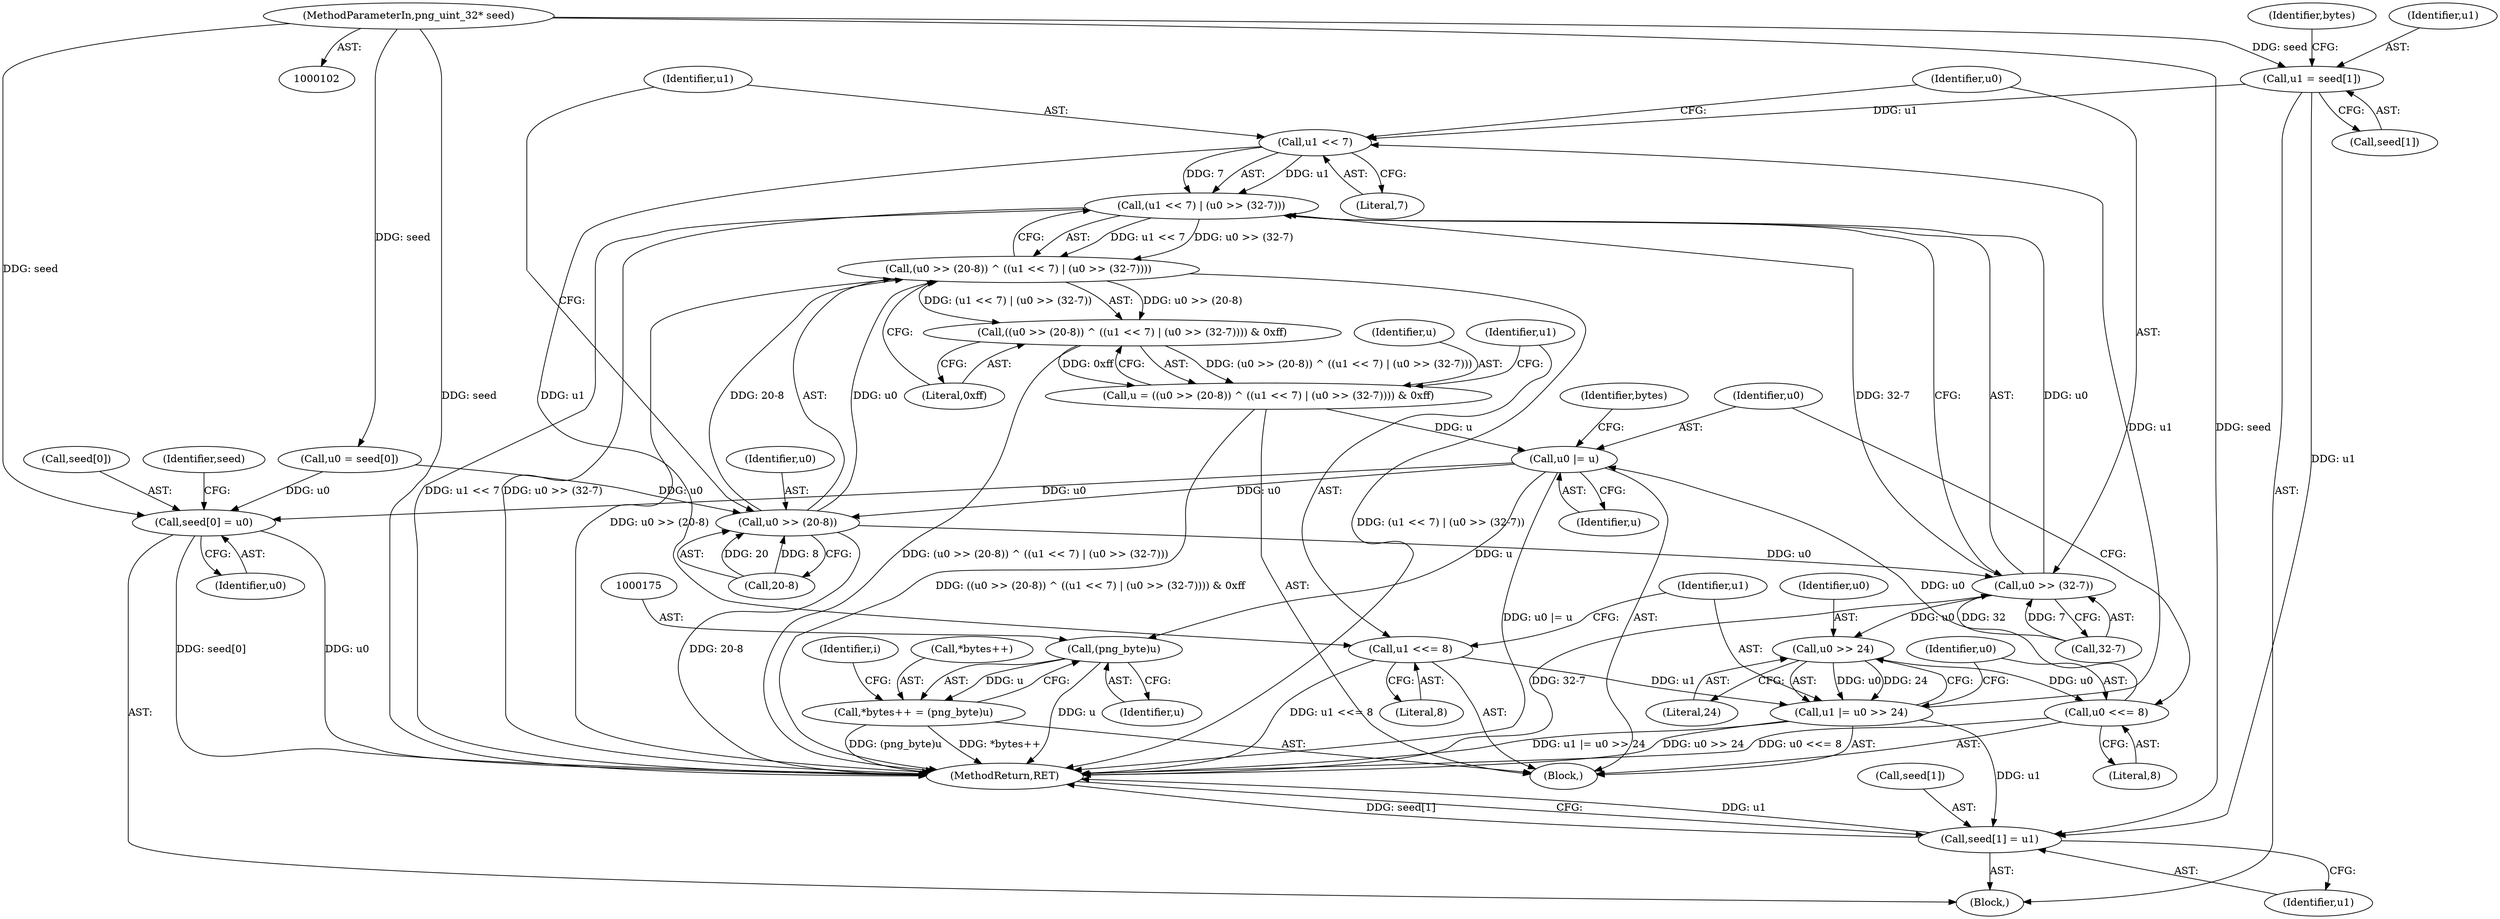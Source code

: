 digraph "0_Android_9d4853418ab2f754c2b63e091c29c5529b8b86ca_170@pointer" {
"1000114" [label="(Call,u1 = seed[1])"];
"1000103" [label="(MethodParameterIn,png_uint_32* seed)"];
"1000147" [label="(Call,u1 << 7)"];
"1000146" [label="(Call,(u1 << 7) | (u0 >> (32-7)))"];
"1000140" [label="(Call,(u0 >> (20-8)) ^ ((u1 << 7) | (u0 >> (32-7))))"];
"1000139" [label="(Call,((u0 >> (20-8)) ^ ((u1 << 7) | (u0 >> (32-7)))) & 0xff)"];
"1000137" [label="(Call,u = ((u0 >> (20-8)) ^ ((u1 << 7) | (u0 >> (32-7)))) & 0xff)"];
"1000167" [label="(Call,u0 |= u)"];
"1000141" [label="(Call,u0 >> (20-8))"];
"1000150" [label="(Call,u0 >> (32-7))"];
"1000161" [label="(Call,u0 >> 24)"];
"1000159" [label="(Call,u1 |= u0 >> 24)"];
"1000182" [label="(Call,seed[1] = u1)"];
"1000164" [label="(Call,u0 <<= 8)"];
"1000174" [label="(Call,(png_byte)u)"];
"1000170" [label="(Call,*bytes++ = (png_byte)u)"];
"1000177" [label="(Call,seed[0] = u0)"];
"1000156" [label="(Call,u1 <<= 8)"];
"1000157" [label="(Identifier,u1)"];
"1000170" [label="(Call,*bytes++ = (png_byte)u)"];
"1000116" [label="(Call,seed[1])"];
"1000151" [label="(Identifier,u0)"];
"1000155" [label="(Literal,0xff)"];
"1000121" [label="(Identifier,bytes)"];
"1000174" [label="(Call,(png_byte)u)"];
"1000158" [label="(Literal,8)"];
"1000187" [label="(MethodReturn,RET)"];
"1000148" [label="(Identifier,u1)"];
"1000183" [label="(Call,seed[1])"];
"1000114" [label="(Call,u1 = seed[1])"];
"1000178" [label="(Call,seed[0])"];
"1000159" [label="(Call,u1 |= u0 >> 24)"];
"1000138" [label="(Identifier,u)"];
"1000184" [label="(Identifier,seed)"];
"1000186" [label="(Identifier,u1)"];
"1000142" [label="(Identifier,u0)"];
"1000169" [label="(Identifier,u)"];
"1000181" [label="(Identifier,u0)"];
"1000152" [label="(Call,32-7)"];
"1000115" [label="(Identifier,u1)"];
"1000137" [label="(Call,u = ((u0 >> (20-8)) ^ ((u1 << 7) | (u0 >> (32-7)))) & 0xff)"];
"1000134" [label="(Identifier,i)"];
"1000162" [label="(Identifier,u0)"];
"1000166" [label="(Literal,8)"];
"1000176" [label="(Identifier,u)"];
"1000140" [label="(Call,(u0 >> (20-8)) ^ ((u1 << 7) | (u0 >> (32-7))))"];
"1000135" [label="(Block,)"];
"1000108" [label="(Call,u0 = seed[0])"];
"1000146" [label="(Call,(u1 << 7) | (u0 >> (32-7)))"];
"1000165" [label="(Identifier,u0)"];
"1000141" [label="(Call,u0 >> (20-8))"];
"1000164" [label="(Call,u0 <<= 8)"];
"1000171" [label="(Call,*bytes++)"];
"1000173" [label="(Identifier,bytes)"];
"1000143" [label="(Call,20-8)"];
"1000161" [label="(Call,u0 >> 24)"];
"1000182" [label="(Call,seed[1] = u1)"];
"1000163" [label="(Literal,24)"];
"1000150" [label="(Call,u0 >> (32-7))"];
"1000139" [label="(Call,((u0 >> (20-8)) ^ ((u1 << 7) | (u0 >> (32-7)))) & 0xff)"];
"1000106" [label="(Block,)"];
"1000156" [label="(Call,u1 <<= 8)"];
"1000167" [label="(Call,u0 |= u)"];
"1000147" [label="(Call,u1 << 7)"];
"1000177" [label="(Call,seed[0] = u0)"];
"1000160" [label="(Identifier,u1)"];
"1000103" [label="(MethodParameterIn,png_uint_32* seed)"];
"1000149" [label="(Literal,7)"];
"1000168" [label="(Identifier,u0)"];
"1000114" -> "1000106"  [label="AST: "];
"1000114" -> "1000116"  [label="CFG: "];
"1000115" -> "1000114"  [label="AST: "];
"1000116" -> "1000114"  [label="AST: "];
"1000121" -> "1000114"  [label="CFG: "];
"1000103" -> "1000114"  [label="DDG: seed"];
"1000114" -> "1000147"  [label="DDG: u1"];
"1000114" -> "1000182"  [label="DDG: u1"];
"1000103" -> "1000102"  [label="AST: "];
"1000103" -> "1000187"  [label="DDG: seed"];
"1000103" -> "1000108"  [label="DDG: seed"];
"1000103" -> "1000177"  [label="DDG: seed"];
"1000103" -> "1000182"  [label="DDG: seed"];
"1000147" -> "1000146"  [label="AST: "];
"1000147" -> "1000149"  [label="CFG: "];
"1000148" -> "1000147"  [label="AST: "];
"1000149" -> "1000147"  [label="AST: "];
"1000151" -> "1000147"  [label="CFG: "];
"1000147" -> "1000146"  [label="DDG: u1"];
"1000147" -> "1000146"  [label="DDG: 7"];
"1000159" -> "1000147"  [label="DDG: u1"];
"1000147" -> "1000156"  [label="DDG: u1"];
"1000146" -> "1000140"  [label="AST: "];
"1000146" -> "1000150"  [label="CFG: "];
"1000150" -> "1000146"  [label="AST: "];
"1000140" -> "1000146"  [label="CFG: "];
"1000146" -> "1000187"  [label="DDG: u0 >> (32-7)"];
"1000146" -> "1000187"  [label="DDG: u1 << 7"];
"1000146" -> "1000140"  [label="DDG: u1 << 7"];
"1000146" -> "1000140"  [label="DDG: u0 >> (32-7)"];
"1000150" -> "1000146"  [label="DDG: u0"];
"1000150" -> "1000146"  [label="DDG: 32-7"];
"1000140" -> "1000139"  [label="AST: "];
"1000141" -> "1000140"  [label="AST: "];
"1000155" -> "1000140"  [label="CFG: "];
"1000140" -> "1000187"  [label="DDG: (u1 << 7) | (u0 >> (32-7))"];
"1000140" -> "1000187"  [label="DDG: u0 >> (20-8)"];
"1000140" -> "1000139"  [label="DDG: u0 >> (20-8)"];
"1000140" -> "1000139"  [label="DDG: (u1 << 7) | (u0 >> (32-7))"];
"1000141" -> "1000140"  [label="DDG: u0"];
"1000141" -> "1000140"  [label="DDG: 20-8"];
"1000139" -> "1000137"  [label="AST: "];
"1000139" -> "1000155"  [label="CFG: "];
"1000155" -> "1000139"  [label="AST: "];
"1000137" -> "1000139"  [label="CFG: "];
"1000139" -> "1000187"  [label="DDG: (u0 >> (20-8)) ^ ((u1 << 7) | (u0 >> (32-7)))"];
"1000139" -> "1000137"  [label="DDG: (u0 >> (20-8)) ^ ((u1 << 7) | (u0 >> (32-7)))"];
"1000139" -> "1000137"  [label="DDG: 0xff"];
"1000137" -> "1000135"  [label="AST: "];
"1000138" -> "1000137"  [label="AST: "];
"1000157" -> "1000137"  [label="CFG: "];
"1000137" -> "1000187"  [label="DDG: ((u0 >> (20-8)) ^ ((u1 << 7) | (u0 >> (32-7)))) & 0xff"];
"1000137" -> "1000167"  [label="DDG: u"];
"1000167" -> "1000135"  [label="AST: "];
"1000167" -> "1000169"  [label="CFG: "];
"1000168" -> "1000167"  [label="AST: "];
"1000169" -> "1000167"  [label="AST: "];
"1000173" -> "1000167"  [label="CFG: "];
"1000167" -> "1000187"  [label="DDG: u0 |= u"];
"1000167" -> "1000141"  [label="DDG: u0"];
"1000164" -> "1000167"  [label="DDG: u0"];
"1000167" -> "1000174"  [label="DDG: u"];
"1000167" -> "1000177"  [label="DDG: u0"];
"1000141" -> "1000143"  [label="CFG: "];
"1000142" -> "1000141"  [label="AST: "];
"1000143" -> "1000141"  [label="AST: "];
"1000148" -> "1000141"  [label="CFG: "];
"1000141" -> "1000187"  [label="DDG: 20-8"];
"1000108" -> "1000141"  [label="DDG: u0"];
"1000143" -> "1000141"  [label="DDG: 20"];
"1000143" -> "1000141"  [label="DDG: 8"];
"1000141" -> "1000150"  [label="DDG: u0"];
"1000150" -> "1000152"  [label="CFG: "];
"1000151" -> "1000150"  [label="AST: "];
"1000152" -> "1000150"  [label="AST: "];
"1000150" -> "1000187"  [label="DDG: 32-7"];
"1000152" -> "1000150"  [label="DDG: 32"];
"1000152" -> "1000150"  [label="DDG: 7"];
"1000150" -> "1000161"  [label="DDG: u0"];
"1000161" -> "1000159"  [label="AST: "];
"1000161" -> "1000163"  [label="CFG: "];
"1000162" -> "1000161"  [label="AST: "];
"1000163" -> "1000161"  [label="AST: "];
"1000159" -> "1000161"  [label="CFG: "];
"1000161" -> "1000159"  [label="DDG: u0"];
"1000161" -> "1000159"  [label="DDG: 24"];
"1000161" -> "1000164"  [label="DDG: u0"];
"1000159" -> "1000135"  [label="AST: "];
"1000160" -> "1000159"  [label="AST: "];
"1000165" -> "1000159"  [label="CFG: "];
"1000159" -> "1000187"  [label="DDG: u1 |= u0 >> 24"];
"1000159" -> "1000187"  [label="DDG: u0 >> 24"];
"1000156" -> "1000159"  [label="DDG: u1"];
"1000159" -> "1000182"  [label="DDG: u1"];
"1000182" -> "1000106"  [label="AST: "];
"1000182" -> "1000186"  [label="CFG: "];
"1000183" -> "1000182"  [label="AST: "];
"1000186" -> "1000182"  [label="AST: "];
"1000187" -> "1000182"  [label="CFG: "];
"1000182" -> "1000187"  [label="DDG: u1"];
"1000182" -> "1000187"  [label="DDG: seed[1]"];
"1000164" -> "1000135"  [label="AST: "];
"1000164" -> "1000166"  [label="CFG: "];
"1000165" -> "1000164"  [label="AST: "];
"1000166" -> "1000164"  [label="AST: "];
"1000168" -> "1000164"  [label="CFG: "];
"1000164" -> "1000187"  [label="DDG: u0 <<= 8"];
"1000174" -> "1000170"  [label="AST: "];
"1000174" -> "1000176"  [label="CFG: "];
"1000175" -> "1000174"  [label="AST: "];
"1000176" -> "1000174"  [label="AST: "];
"1000170" -> "1000174"  [label="CFG: "];
"1000174" -> "1000187"  [label="DDG: u"];
"1000174" -> "1000170"  [label="DDG: u"];
"1000170" -> "1000135"  [label="AST: "];
"1000171" -> "1000170"  [label="AST: "];
"1000134" -> "1000170"  [label="CFG: "];
"1000170" -> "1000187"  [label="DDG: *bytes++"];
"1000170" -> "1000187"  [label="DDG: (png_byte)u"];
"1000177" -> "1000106"  [label="AST: "];
"1000177" -> "1000181"  [label="CFG: "];
"1000178" -> "1000177"  [label="AST: "];
"1000181" -> "1000177"  [label="AST: "];
"1000184" -> "1000177"  [label="CFG: "];
"1000177" -> "1000187"  [label="DDG: u0"];
"1000177" -> "1000187"  [label="DDG: seed[0]"];
"1000108" -> "1000177"  [label="DDG: u0"];
"1000156" -> "1000135"  [label="AST: "];
"1000156" -> "1000158"  [label="CFG: "];
"1000157" -> "1000156"  [label="AST: "];
"1000158" -> "1000156"  [label="AST: "];
"1000160" -> "1000156"  [label="CFG: "];
"1000156" -> "1000187"  [label="DDG: u1 <<= 8"];
}
